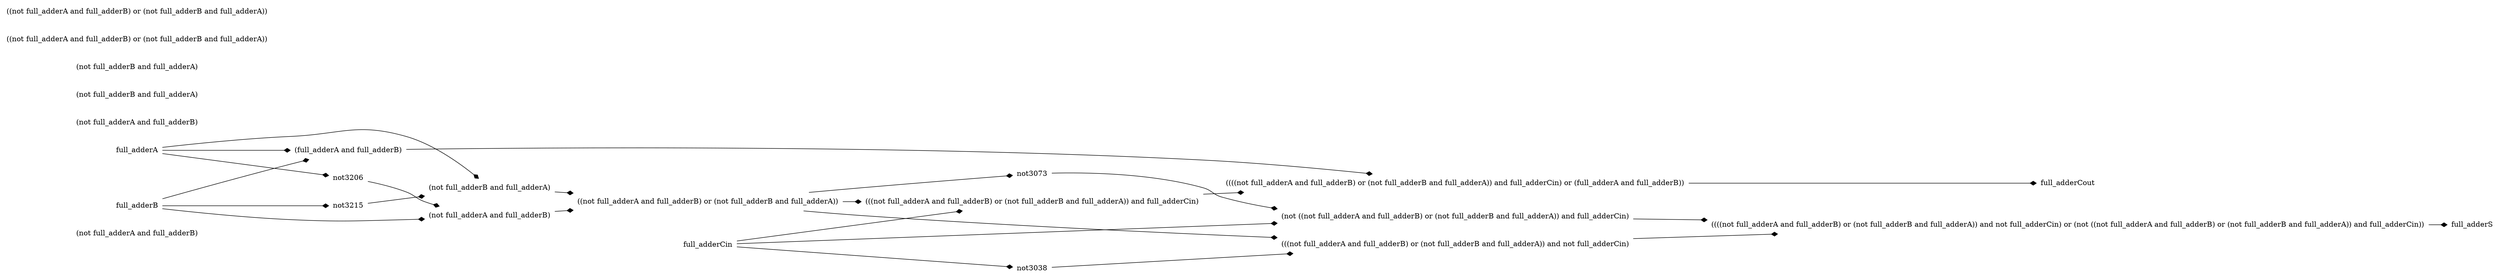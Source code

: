 digraph g {
    // header
    rankdir=LR;
    margin=0.01;
    node [shape="plaintext"];
    edge [arrowhead="diamond"];
    // circuit 
    and3017 [label="(not full_adderA and full_adderB)", image="../../gates/and_noleads.png"];
    and3026 [label="(not full_adderB and full_adderA)", image="../../gates/and_noleads.png"];
    and3043 [label="(((not full_adderA and full_adderB) or (not full_adderB and full_adderA)) and not full_adderCin)", image="../../gates/and_noleads.png"];
    and3052 [label="(not full_adderA and full_adderB)", image="../../gates/and_noleads.png"];
    and3061 [label="(not full_adderB and full_adderA)", image="../../gates/and_noleads.png"];
    and3078 [label="(not ((not full_adderA and full_adderB) or (not full_adderB and full_adderA)) and full_adderCin)", image="../../gates/and_noleads.png"];
    and3211 [label="(not full_adderA and full_adderB)", image="../../gates/and_noleads.png"];
    and3220 [label="(not full_adderB and full_adderA)", image="../../gates/and_noleads.png"];
    and3236 [label="(((not full_adderA and full_adderB) or (not full_adderB and full_adderA)) and full_adderCin)", image="../../gates/and_noleads.png"];
    and3244 [label="(full_adderA and full_adderB)", image="../../gates/and_noleads.png"];
    or3034 [label="((not full_adderA and full_adderB) or (not full_adderB and full_adderA))", image="../../gates/or_noleads.png"];
    or3069 [label="((not full_adderA and full_adderB) or (not full_adderB and full_adderA))", image="../../gates/or_noleads.png"];
    or3086 [label="((((not full_adderA and full_adderB) or (not full_adderB and full_adderA)) and not full_adderCin) or (not ((not full_adderA and full_adderB) or (not full_adderB and full_adderA)) and full_adderCin))", image="../../gates/or_noleads.png"];
    or3228 [label="((not full_adderA and full_adderB) or (not full_adderB and full_adderA))", image="../../gates/or_noleads.png"];
    or3252 [label="((((not full_adderA and full_adderB) or (not full_adderB and full_adderA)) and full_adderCin) or (full_adderA and full_adderB))", image="../../gates/or_noleads.png"];
    var2734[label="full_adderS"];
    var2757[label="full_adderCin"];
    var2760[label="full_adderCout"];
    var2772[label="full_adderA"];
    var2773[label="full_adderB"];
    var2772 -> not3206 ;
    not3206 -> and3211 ;
    var2773 -> and3211 ;
    var2773 -> not3215 ;
    not3215 -> and3026 ;
    var2772 -> and3026 ;
    and3211 -> or3228 ;
    and3026 -> or3228 ;
    or3228 -> and3236 ;
    var2757 -> and3236 ;
    var2772 -> and3244 ;
    var2773 -> and3244 ;
    and3236 -> or3252 ;
    and3244 -> or3252 ;
    or3252 -> var2760 ;
    var2757 -> not3038 ;
    or3228 -> and3043 ;
    not3038 -> and3043 ;
    or3228 -> not3073 ;
    not3073 -> and3078 ;
    var2757 -> and3078 ;
    and3043 -> or3086 ;
    and3078 -> or3086 ;
    or3086 -> var2734 ;
}
